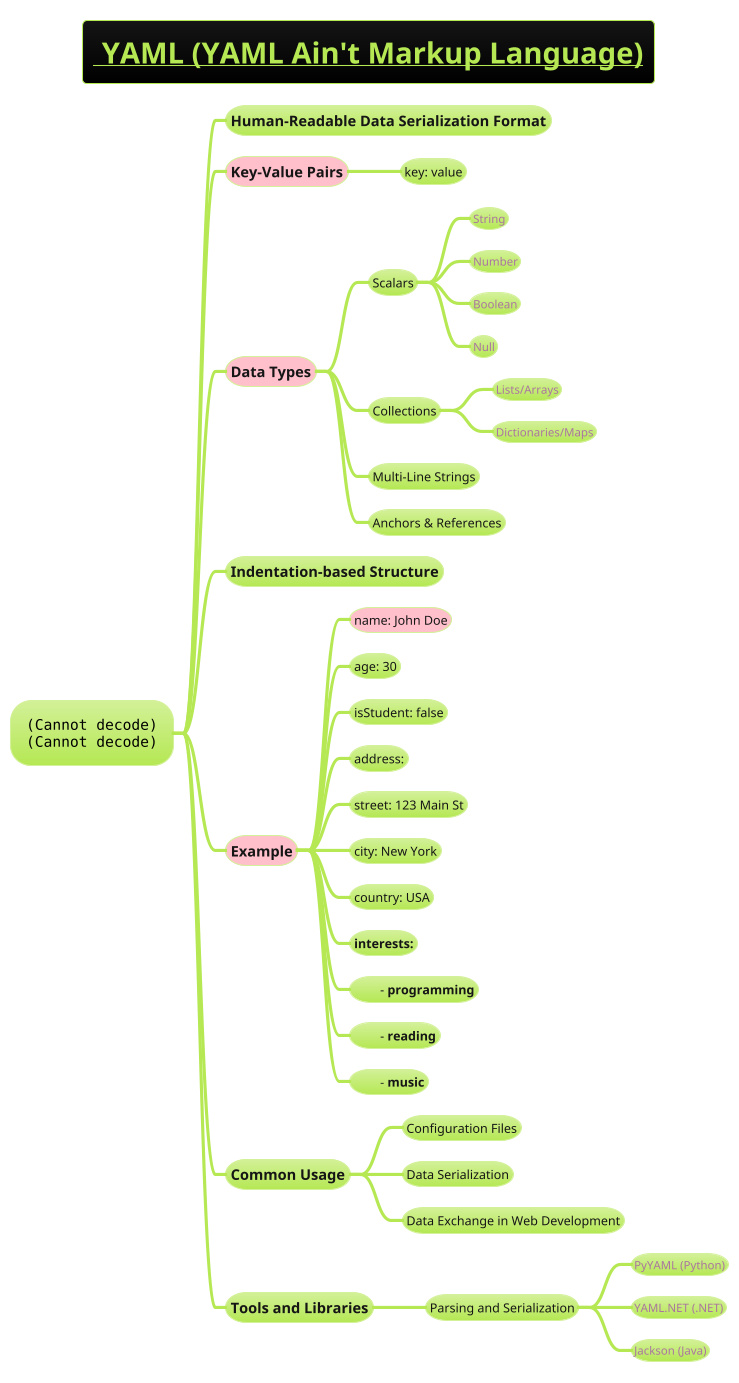 @startmindmap
!theme hacker
title =__ YAML (YAML Ain't Markup Language)__

* <img:images/img_4.png>\n<img:images/img_5.png>
** Human-Readable Data Serialization Format
**[#pink] Key-Value Pairs
*** key: value
**[#pink] Data Types
*** Scalars
**** String
**** Number
**** Boolean
**** Null
*** Collections
**** Lists/Arrays
**** Dictionaries/Maps
*** Multi-Line Strings
*** Anchors & References
** Indentation-based Structure
**[#pink] Example
***[#pink] name: John Doe
*** age: 30
*** isStudent: false
*** address:
***   street: 123 Main St
***   city: New York
***   country: USA
*** **interests:**
*** \t- **programming**
*** \t- **reading**
*** \t- **music**
** Common Usage
*** Configuration Files
*** Data Serialization
*** Data Exchange in Web Development
** Tools and Libraries
*** Parsing and Serialization
**** PyYAML (Python)
**** YAML.NET (.NET)
**** Jackson (Java)
@endmindmap
